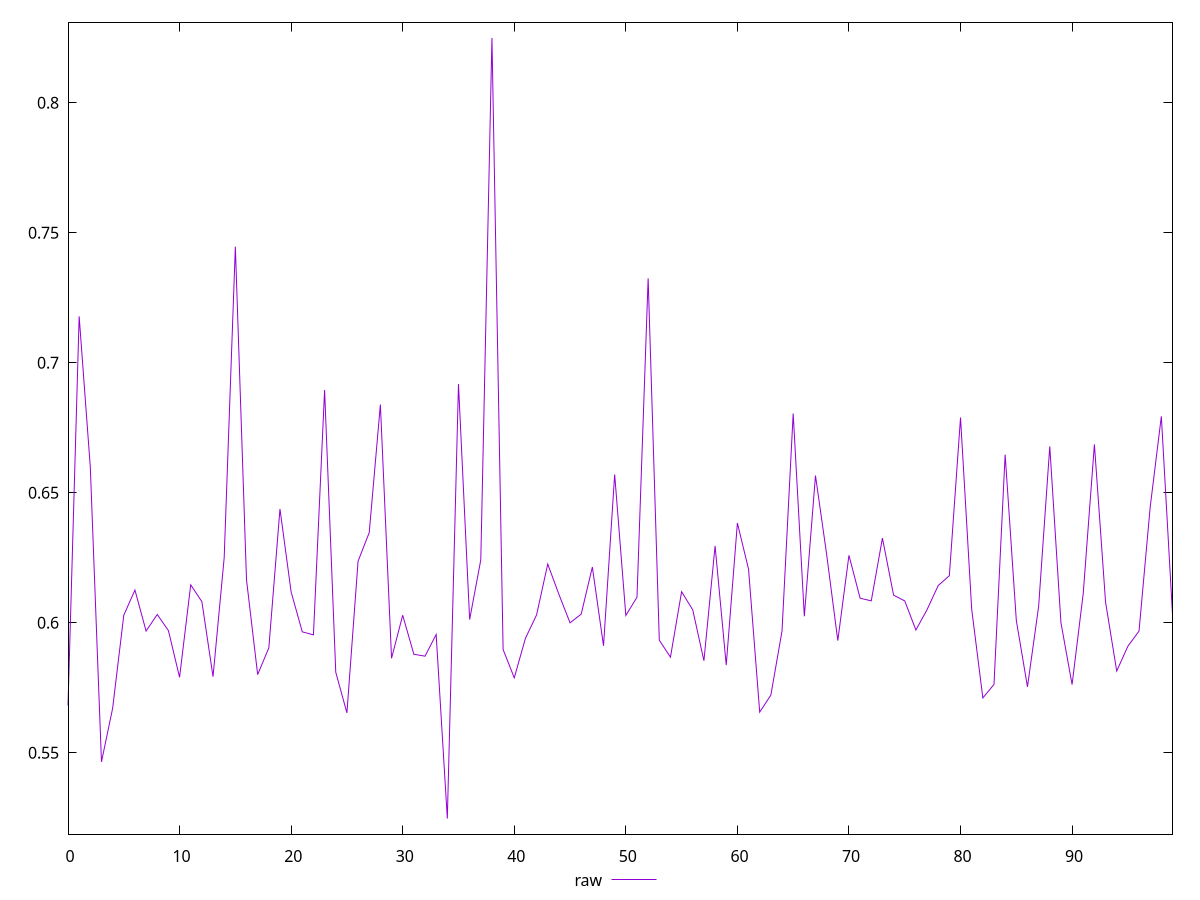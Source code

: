 reset

$raw <<EOF
0 0.5682256928866677
1 0.7178428642906718
2 0.6598022487916515
3 0.5465335809539609
4 0.5671142132927129
5 0.6029263692511364
6 0.6125965178733631
7 0.5968425817268782
8 0.6032083468891812
9 0.5970244632602086
10 0.5790591204741202
11 0.6146093860515114
12 0.608132895594018
13 0.5792864783990214
14 0.6250801720139988
15 0.7446462769787539
16 0.6165583621146332
17 0.5800927648465032
18 0.5903687581767673
19 0.6437708504613443
20 0.6118753161484304
21 0.5965386884466674
22 0.5953661390255599
23 0.6894903459872372
24 0.5810140092854753
25 0.5653671222128505
26 0.6236946933604652
27 0.6346866479710416
28 0.6839294338196321
29 0.5863616947016616
30 0.602918585368308
31 0.5879218371108071
32 0.5871740572283866
33 0.5955036320737972
34 0.5247488397796557
35 0.6917984391353343
36 0.6012456128910091
37 0.6242089972308676
38 0.8249161698493467
39 0.5897430858808349
40 0.5788475413363691
41 0.5940267738267274
42 0.6030459277154295
43 0.6226012916407768
44 0.6109720593764429
45 0.5999974027137258
46 0.6033553549481452
47 0.6214469722410102
48 0.5911544689981729
49 0.6570369843765167
50 0.6028327999988701
51 0.609843052056222
52 0.7324699746143934
53 0.5933290839281431
54 0.5867920266204857
55 0.6119711223124361
56 0.6049589741174362
57 0.5854020058029907
58 0.6295693322117671
59 0.5837454383321878
60 0.6383627909950231
61 0.6206168671160415
62 0.5656648695576494
63 0.5722119602260359
64 0.5968543611764399
65 0.6804934899305417
66 0.6025404400289016
67 0.6566060872705656
68 0.6262981842629999
69 0.593163789173111
70 0.6259509714633985
71 0.6094663738712787
72 0.6084396714951987
73 0.6325720747191143
74 0.6106472192785267
75 0.6084163733571731
76 0.5972329464580107
77 0.6050571853781287
78 0.6143423582951788
79 0.6181402787160118
80 0.6789262784939761
81 0.6052929745990797
82 0.5711235580547269
83 0.5763128207226966
84 0.6646840862176842
85 0.6009626155773803
86 0.5753805363856166
87 0.606234187773811
88 0.6678266523341603
89 0.6000593022995635
90 0.57626179890151
91 0.6113531619888821
92 0.6685837232606235
93 0.6079860537519237
94 0.5814502486092898
95 0.5909918733344418
96 0.5968285897317949
97 0.6444728051380473
98 0.6793943916583639
99 0.6032770046331204
EOF

set key outside below
set xrange [0:99]
set yrange [0.5187454931782619:0.8309195164507405]
set trange [0.5187454931782619:0.8309195164507405]
set terminal svg size 640, 500 enhanced background rgb 'white'
set output "report/report_00029_2021-02-24T13-36-40.390Z/meta/pScore/samples/music/raw/values.svg"

plot $raw title "raw" with line

reset
